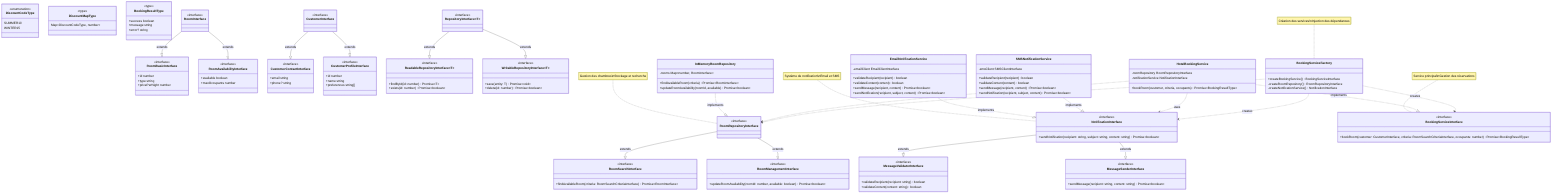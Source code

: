 %% Diagramme d'Architecture du Système de Réservation d'Hôtel
%% Implémentation des principes SOLID
classDiagram

    %% ==============================
    %% SECTION 1: TYPES FONDAMENTAUX
    %% ==============================

    %% Types de Base
    class DiscountCodeType {
        <<enumeration>>
        SUMMER10
        WINTER15
    }

    class DiscountMapType {
        <<type>>
        Map~DiscountCodeType, number~
    }

    class BookingResultType {
        <<type>>
        +success boolean
        +message string
        +error? string
    }

    %% ==============================
    %% SECTION 2: INTERFACES MÉTIER
    %% ==============================

    %% Interfaces Chambre
    class RoomBasicInterface {
        <<interface>>
        +id number
        +type string
        +pricePerNight number
    }

    class RoomAvailabilityInterface {
        <<interface>>
        +available boolean
        +maxOccupants number
    }

    class RoomInterface {
        <<interface>>
    }

    %% Interfaces Client
    class CustomerContactInterface {
        <<interface>>
        +email string
        +phone? string
    }

    class CustomerProfileInterface {
        <<interface>>
        +id number
        +name string
        +preferences string[]
    }

    class CustomerInterface {
        <<interface>>
    }

    %% ==============================
    %% SECTION 3: INTERFACES REPOSITORY
    %% ==============================

    %% Interfaces Repository Génériques
    class ReadableRepositoryInterface~T~ {
        <<interface>>
        +findById(id: number) Promise~T~
        +exists(id: number) Promise~boolean~
    }

    class WritableRepositoryInterface~T~ {
        <<interface>>
        +save(entity: T) Promise~void~
        +delete(id: number) Promise~boolean~
    }

    class RepositoryInterface~T~ {
        <<interface>>
    }

    %% Interfaces Repository Spécifiques
    class RoomSearchInterface {
        <<interface>>
        +findAvailableRoom(criteria: RoomSearchCriteriaInterface) Promise~RoomInterface~
    }

    class RoomManagementInterface {
        <<interface>>
        +updateRoomAvailability(roomId: number, available: boolean) Promise~boolean~
    }

    class RoomRepositoryInterface {
        <<interface>>
    }

    %% ==============================
    %% SECTION 4: INTERFACES SERVICE
    %% ==============================

    %% Interfaces Notification
    class MessageValidatorInterface {
        <<interface>>
        +validateRecipient(recipient: string) boolean
        +validateContent(content: string) boolean
    }

    class MessageSenderInterface {
        <<interface>>
        +sendMessage(recipient: string, content: string) Promise~boolean~
    }

    class NotificationInterface {
        <<interface>>
        +sendNotification(recipient: string, subject: string, content: string) Promise~boolean~
    }

    %% Interface Service Principal
    class BookingServiceInterface {
        <<interface>>
        +bookRoom(customer: CustomerInterface, criteria: RoomSearchCriteriaInterface, occupants: number) Promise~BookingResultType~
    }

    %% ==============================
    %% SECTION 5: IMPLÉMENTATIONS
    %% ==============================

    %% Implémentation Repository
    class InMemoryRoomRepository {
        -rooms Map~number, RoomInterface~
        +findAvailableRoom(criteria) Promise~RoomInterface~
        +updateRoomAvailability(roomId, available) Promise~boolean~
    }

    %% Implémentations Notification
    class EmailNotificationService {
        -emailClient EmailClientInterface
        +validateRecipient(recipient) boolean
        +validateContent(content) boolean
        +sendMessage(recipient, content) Promise~boolean~
        +sendNotification(recipient, subject, content) Promise~boolean~
    }

    class SMSNotificationService {
        -smsClient SMSClientInterface
        +validateRecipient(recipient) boolean
        +validateContent(content) boolean
        +sendMessage(recipient, content) Promise~boolean~
        +sendNotification(recipient, subject, content) Promise~boolean~
    }

    %% Implémentation Service Principal
    class HotelBookingService {
        -roomRepository RoomRepositoryInterface
        -notificationService NotificationInterface
        +bookRoom(customer, criteria, occupants) Promise~BookingResultType~
    }

    %% Factory
    class BookingServiceFactory {
        +createBookingService() BookingServiceInterface
        -createRoomRepository() RoomRepositoryInterface
        -createNotificationService() NotificationInterface
    }

    %% ==============================
    %% SECTION 6: RELATIONS
    %% ==============================

    %% Relations d'Héritage
    RoomInterface --|> RoomBasicInterface : extends
    RoomInterface --|> RoomAvailabilityInterface : extends
    CustomerInterface --|> CustomerContactInterface : extends
    CustomerInterface --|> CustomerProfileInterface : extends
    RepositoryInterface --|> ReadableRepositoryInterface : extends
    RepositoryInterface --|> WritableRepositoryInterface : extends
    RoomRepositoryInterface --|> RoomSearchInterface : extends
    RoomRepositoryInterface --|> RoomManagementInterface : extends
    NotificationInterface --|> MessageValidatorInterface : extends
    NotificationInterface --|> MessageSenderInterface : extends

    %% Relations d'Implémentation
    InMemoryRoomRepository ..|> RoomRepositoryInterface : implements
    EmailNotificationService ..|> NotificationInterface : implements
    SMSNotificationService ..|> NotificationInterface : implements
    HotelBookingService ..|> BookingServiceInterface : implements

    %% Relations de Dépendance
    HotelBookingService ..> RoomRepositoryInterface : uses
    HotelBookingService ..> NotificationInterface : uses
    BookingServiceFactory ..> BookingServiceInterface : creates
    BookingServiceFactory ..> RoomRepositoryInterface : creates
    BookingServiceFactory ..> NotificationInterface : creates

    %% ==============================
    %% SECTION 7: NOTES EXPLICATIVES
    %% ==============================

    note for BookingServiceInterface "Service principal\nGestion des réservations"
    note for RoomRepositoryInterface "Gestion des chambres\nStockage et recherche"
    note for NotificationInterface "Système de notification\nEmail et SMS"
    note for BookingServiceFactory "Création des services\nInjection des dépendances"